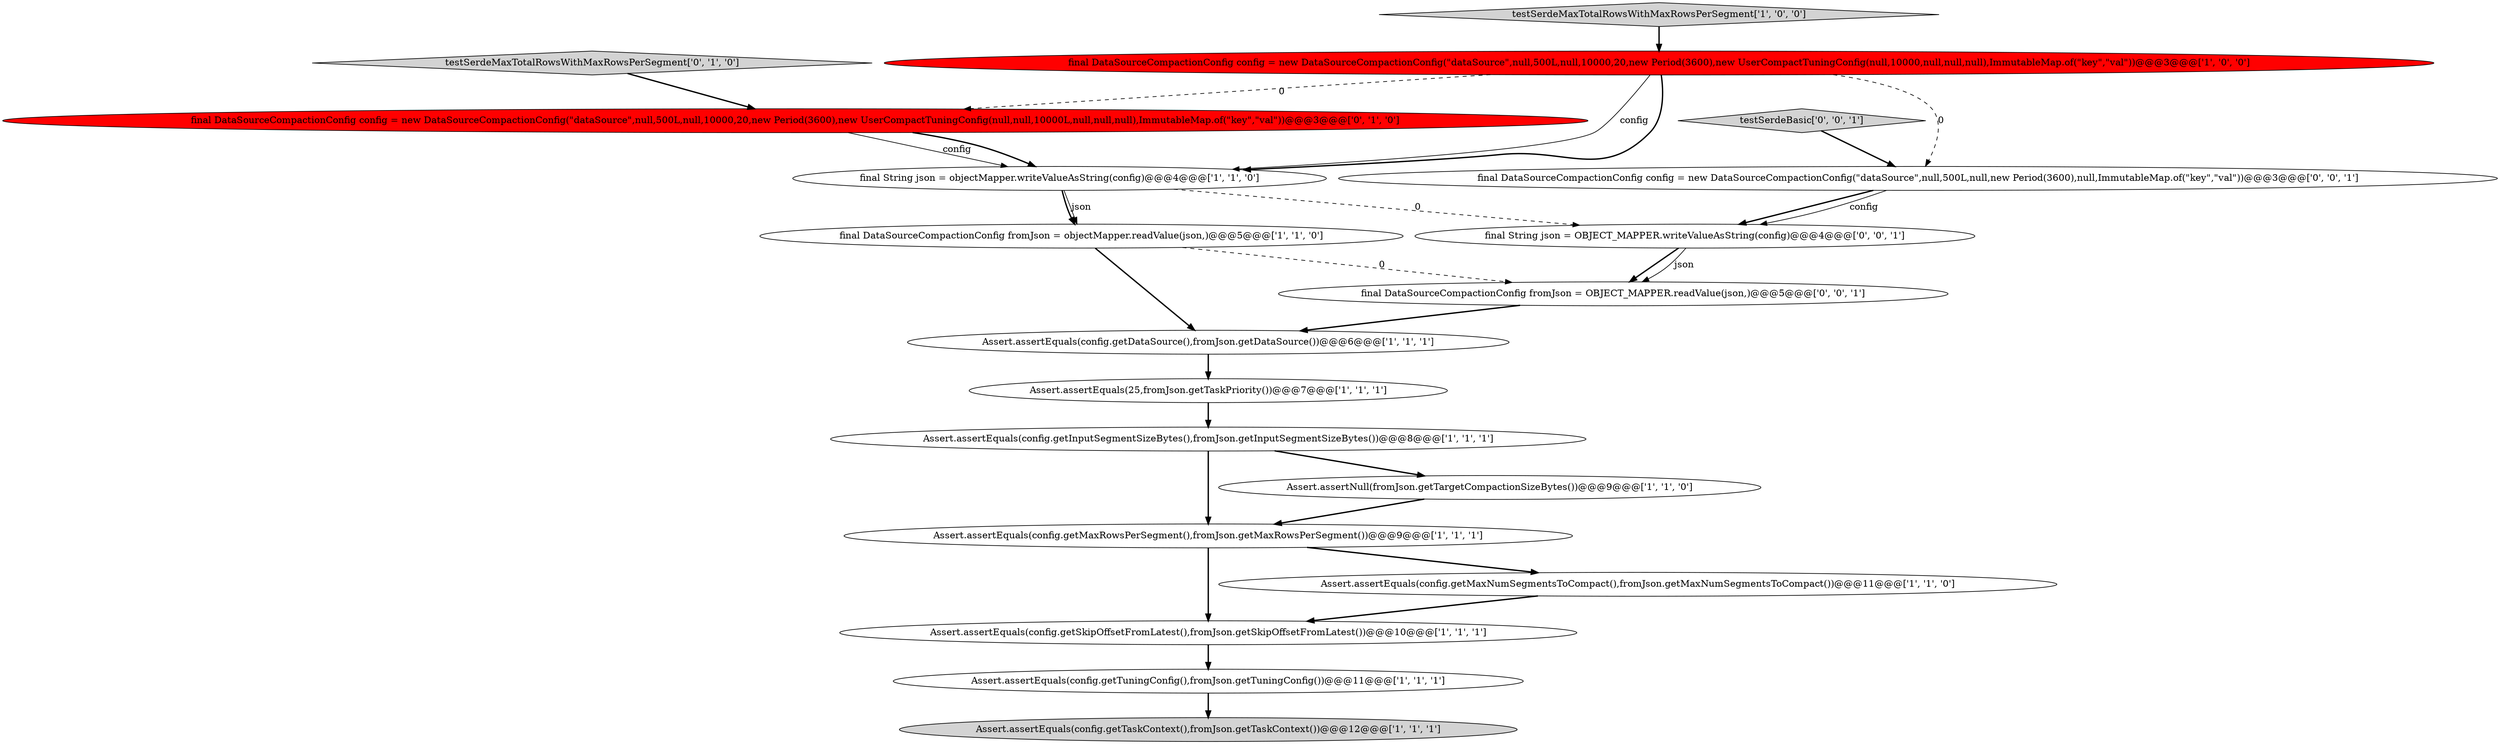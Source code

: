 digraph {
1 [style = filled, label = "Assert.assertEquals(config.getInputSegmentSizeBytes(),fromJson.getInputSegmentSizeBytes())@@@8@@@['1', '1', '1']", fillcolor = white, shape = ellipse image = "AAA0AAABBB1BBB"];
5 [style = filled, label = "Assert.assertEquals(config.getSkipOffsetFromLatest(),fromJson.getSkipOffsetFromLatest())@@@10@@@['1', '1', '1']", fillcolor = white, shape = ellipse image = "AAA0AAABBB1BBB"];
7 [style = filled, label = "Assert.assertEquals(config.getDataSource(),fromJson.getDataSource())@@@6@@@['1', '1', '1']", fillcolor = white, shape = ellipse image = "AAA0AAABBB1BBB"];
9 [style = filled, label = "final String json = objectMapper.writeValueAsString(config)@@@4@@@['1', '1', '0']", fillcolor = white, shape = ellipse image = "AAA0AAABBB1BBB"];
11 [style = filled, label = "Assert.assertNull(fromJson.getTargetCompactionSizeBytes())@@@9@@@['1', '1', '0']", fillcolor = white, shape = ellipse image = "AAA0AAABBB1BBB"];
6 [style = filled, label = "testSerdeMaxTotalRowsWithMaxRowsPerSegment['1', '0', '0']", fillcolor = lightgray, shape = diamond image = "AAA0AAABBB1BBB"];
13 [style = filled, label = "final DataSourceCompactionConfig config = new DataSourceCompactionConfig(\"dataSource\",null,500L,null,10000,20,new Period(3600),new UserCompactTuningConfig(null,null,10000L,null,null,null),ImmutableMap.of(\"key\",\"val\"))@@@3@@@['0', '1', '0']", fillcolor = red, shape = ellipse image = "AAA1AAABBB2BBB"];
3 [style = filled, label = "final DataSourceCompactionConfig fromJson = objectMapper.readValue(json,)@@@5@@@['1', '1', '0']", fillcolor = white, shape = ellipse image = "AAA0AAABBB1BBB"];
15 [style = filled, label = "final DataSourceCompactionConfig fromJson = OBJECT_MAPPER.readValue(json,)@@@5@@@['0', '0', '1']", fillcolor = white, shape = ellipse image = "AAA0AAABBB3BBB"];
14 [style = filled, label = "testSerdeMaxTotalRowsWithMaxRowsPerSegment['0', '1', '0']", fillcolor = lightgray, shape = diamond image = "AAA0AAABBB2BBB"];
18 [style = filled, label = "final String json = OBJECT_MAPPER.writeValueAsString(config)@@@4@@@['0', '0', '1']", fillcolor = white, shape = ellipse image = "AAA0AAABBB3BBB"];
16 [style = filled, label = "final DataSourceCompactionConfig config = new DataSourceCompactionConfig(\"dataSource\",null,500L,null,new Period(3600),null,ImmutableMap.of(\"key\",\"val\"))@@@3@@@['0', '0', '1']", fillcolor = white, shape = ellipse image = "AAA0AAABBB3BBB"];
17 [style = filled, label = "testSerdeBasic['0', '0', '1']", fillcolor = lightgray, shape = diamond image = "AAA0AAABBB3BBB"];
2 [style = filled, label = "Assert.assertEquals(config.getMaxRowsPerSegment(),fromJson.getMaxRowsPerSegment())@@@9@@@['1', '1', '1']", fillcolor = white, shape = ellipse image = "AAA0AAABBB1BBB"];
8 [style = filled, label = "Assert.assertEquals(config.getTuningConfig(),fromJson.getTuningConfig())@@@11@@@['1', '1', '1']", fillcolor = white, shape = ellipse image = "AAA0AAABBB1BBB"];
12 [style = filled, label = "Assert.assertEquals(config.getMaxNumSegmentsToCompact(),fromJson.getMaxNumSegmentsToCompact())@@@11@@@['1', '1', '0']", fillcolor = white, shape = ellipse image = "AAA0AAABBB1BBB"];
10 [style = filled, label = "final DataSourceCompactionConfig config = new DataSourceCompactionConfig(\"dataSource\",null,500L,null,10000,20,new Period(3600),new UserCompactTuningConfig(null,10000,null,null,null),ImmutableMap.of(\"key\",\"val\"))@@@3@@@['1', '0', '0']", fillcolor = red, shape = ellipse image = "AAA1AAABBB1BBB"];
0 [style = filled, label = "Assert.assertEquals(25,fromJson.getTaskPriority())@@@7@@@['1', '1', '1']", fillcolor = white, shape = ellipse image = "AAA0AAABBB1BBB"];
4 [style = filled, label = "Assert.assertEquals(config.getTaskContext(),fromJson.getTaskContext())@@@12@@@['1', '1', '1']", fillcolor = lightgray, shape = ellipse image = "AAA0AAABBB1BBB"];
5->8 [style = bold, label=""];
10->9 [style = solid, label="config"];
16->18 [style = bold, label=""];
12->5 [style = bold, label=""];
15->7 [style = bold, label=""];
9->18 [style = dashed, label="0"];
18->15 [style = bold, label=""];
7->0 [style = bold, label=""];
10->13 [style = dashed, label="0"];
11->2 [style = bold, label=""];
2->12 [style = bold, label=""];
1->11 [style = bold, label=""];
13->9 [style = solid, label="config"];
3->7 [style = bold, label=""];
18->15 [style = solid, label="json"];
0->1 [style = bold, label=""];
6->10 [style = bold, label=""];
3->15 [style = dashed, label="0"];
9->3 [style = bold, label=""];
10->9 [style = bold, label=""];
1->2 [style = bold, label=""];
13->9 [style = bold, label=""];
10->16 [style = dashed, label="0"];
8->4 [style = bold, label=""];
14->13 [style = bold, label=""];
16->18 [style = solid, label="config"];
9->3 [style = solid, label="json"];
17->16 [style = bold, label=""];
2->5 [style = bold, label=""];
}

